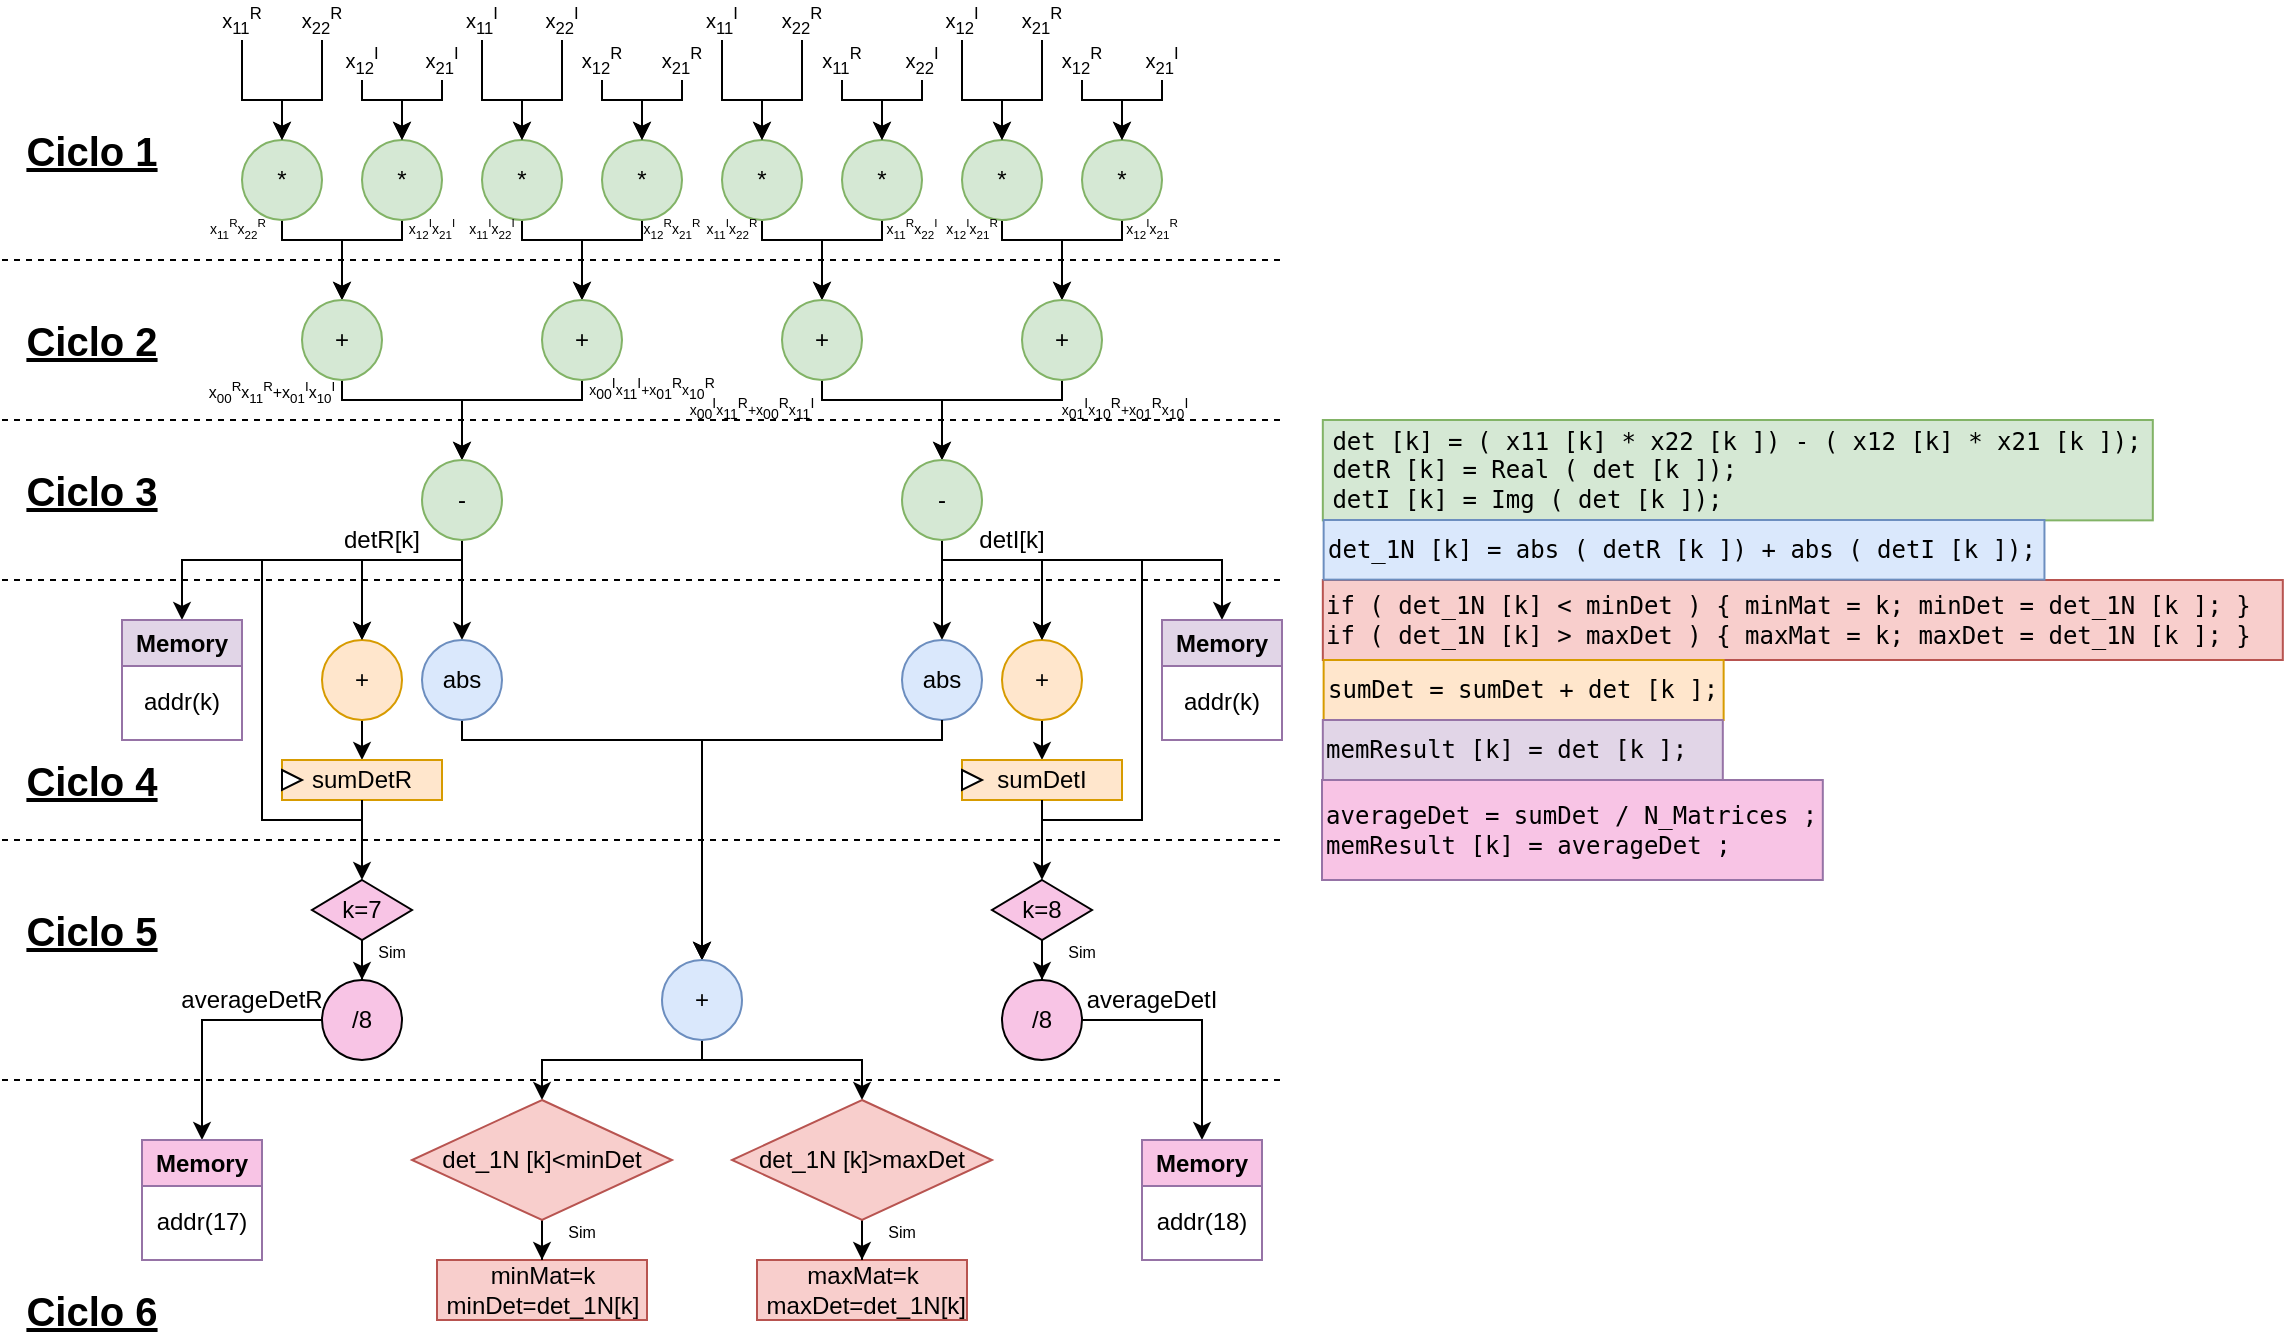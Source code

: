 <mxfile version="24.8.3">
  <diagram name="Page-1" id="7IZlaRfim9HSo66foFJ8">
    <mxGraphModel dx="1242" dy="723" grid="1" gridSize="10" guides="1" tooltips="1" connect="1" arrows="1" fold="1" page="1" pageScale="1" pageWidth="850" pageHeight="1100" math="0" shadow="0">
      <root>
        <mxCell id="0" />
        <mxCell id="1" parent="0" />
        <mxCell id="OnwZRqGxgUayh9ZLNMnh-13" value="" style="endArrow=none;dashed=1;html=1;rounded=0;" edge="1" parent="1">
          <mxGeometry width="50" height="50" relative="1" as="geometry">
            <mxPoint x="120" y="420" as="sourcePoint" />
            <mxPoint x="760" y="420" as="targetPoint" />
          </mxGeometry>
        </mxCell>
        <mxCell id="OnwZRqGxgUayh9ZLNMnh-18" value="" style="endArrow=none;dashed=1;html=1;rounded=0;" edge="1" parent="1">
          <mxGeometry width="50" height="50" relative="1" as="geometry">
            <mxPoint x="120" y="500" as="sourcePoint" />
            <mxPoint x="760" y="500" as="targetPoint" />
          </mxGeometry>
        </mxCell>
        <mxCell id="OnwZRqGxgUayh9ZLNMnh-43" style="edgeStyle=orthogonalEdgeStyle;rounded=0;orthogonalLoop=1;jettySize=auto;html=1;entryX=0.5;entryY=0;entryDx=0;entryDy=0;" edge="1" parent="1" source="OnwZRqGxgUayh9ZLNMnh-23" target="OnwZRqGxgUayh9ZLNMnh-31">
          <mxGeometry relative="1" as="geometry">
            <Array as="points">
              <mxPoint x="260" y="410" />
              <mxPoint x="290" y="410" />
            </Array>
          </mxGeometry>
        </mxCell>
        <mxCell id="OnwZRqGxgUayh9ZLNMnh-23" value="*" style="ellipse;whiteSpace=wrap;html=1;aspect=fixed;fillColor=#d5e8d4;strokeColor=#82b366;" vertex="1" parent="1">
          <mxGeometry x="240" y="360" width="40" height="40" as="geometry" />
        </mxCell>
        <mxCell id="OnwZRqGxgUayh9ZLNMnh-45" style="edgeStyle=orthogonalEdgeStyle;rounded=0;orthogonalLoop=1;jettySize=auto;html=1;entryX=0.5;entryY=0;entryDx=0;entryDy=0;" edge="1" parent="1" target="OnwZRqGxgUayh9ZLNMnh-32">
          <mxGeometry relative="1" as="geometry">
            <mxPoint x="380" y="400" as="sourcePoint" />
            <Array as="points">
              <mxPoint x="380" y="410" />
              <mxPoint x="410" y="410" />
            </Array>
          </mxGeometry>
        </mxCell>
        <mxCell id="OnwZRqGxgUayh9ZLNMnh-48" style="edgeStyle=orthogonalEdgeStyle;rounded=0;orthogonalLoop=1;jettySize=auto;html=1;entryX=0.5;entryY=0;entryDx=0;entryDy=0;" edge="1" parent="1" target="OnwZRqGxgUayh9ZLNMnh-33">
          <mxGeometry relative="1" as="geometry">
            <mxPoint x="500" y="400" as="sourcePoint" />
            <Array as="points">
              <mxPoint x="500" y="410" />
              <mxPoint x="530" y="410" />
            </Array>
          </mxGeometry>
        </mxCell>
        <mxCell id="OnwZRqGxgUayh9ZLNMnh-50" style="edgeStyle=orthogonalEdgeStyle;rounded=0;orthogonalLoop=1;jettySize=auto;html=1;entryX=0.5;entryY=0;entryDx=0;entryDy=0;" edge="1" parent="1" target="OnwZRqGxgUayh9ZLNMnh-34">
          <mxGeometry relative="1" as="geometry">
            <mxPoint x="620" y="400" as="sourcePoint" />
            <Array as="points">
              <mxPoint x="620" y="410" />
              <mxPoint x="650" y="410" />
            </Array>
          </mxGeometry>
        </mxCell>
        <mxCell id="OnwZRqGxgUayh9ZLNMnh-44" style="edgeStyle=orthogonalEdgeStyle;rounded=0;orthogonalLoop=1;jettySize=auto;html=1;entryX=0.5;entryY=0;entryDx=0;entryDy=0;" edge="1" parent="1" target="OnwZRqGxgUayh9ZLNMnh-31">
          <mxGeometry relative="1" as="geometry">
            <mxPoint x="320" y="400" as="sourcePoint" />
            <Array as="points">
              <mxPoint x="320" y="410" />
              <mxPoint x="290" y="410" />
            </Array>
          </mxGeometry>
        </mxCell>
        <mxCell id="OnwZRqGxgUayh9ZLNMnh-47" style="edgeStyle=orthogonalEdgeStyle;rounded=0;orthogonalLoop=1;jettySize=auto;html=1;entryX=0.5;entryY=0;entryDx=0;entryDy=0;" edge="1" parent="1" target="OnwZRqGxgUayh9ZLNMnh-32">
          <mxGeometry relative="1" as="geometry">
            <mxPoint x="440" y="400" as="sourcePoint" />
            <Array as="points">
              <mxPoint x="440" y="410" />
              <mxPoint x="410" y="410" />
            </Array>
          </mxGeometry>
        </mxCell>
        <mxCell id="OnwZRqGxgUayh9ZLNMnh-49" style="edgeStyle=orthogonalEdgeStyle;rounded=0;orthogonalLoop=1;jettySize=auto;html=1;" edge="1" parent="1">
          <mxGeometry relative="1" as="geometry">
            <mxPoint x="530" y="440" as="targetPoint" />
            <mxPoint x="560" y="400" as="sourcePoint" />
            <Array as="points">
              <mxPoint x="560" y="410" />
              <mxPoint x="530" y="410" />
            </Array>
          </mxGeometry>
        </mxCell>
        <mxCell id="OnwZRqGxgUayh9ZLNMnh-51" style="edgeStyle=orthogonalEdgeStyle;rounded=0;orthogonalLoop=1;jettySize=auto;html=1;" edge="1" parent="1">
          <mxGeometry relative="1" as="geometry">
            <mxPoint x="650" y="440" as="targetPoint" />
            <mxPoint x="680" y="400" as="sourcePoint" />
            <Array as="points">
              <mxPoint x="680" y="410" />
              <mxPoint x="650" y="410" />
            </Array>
          </mxGeometry>
        </mxCell>
        <mxCell id="OnwZRqGxgUayh9ZLNMnh-53" style="edgeStyle=orthogonalEdgeStyle;rounded=0;orthogonalLoop=1;jettySize=auto;html=1;entryX=0.5;entryY=0;entryDx=0;entryDy=0;" edge="1" parent="1" source="OnwZRqGxgUayh9ZLNMnh-31" target="OnwZRqGxgUayh9ZLNMnh-40">
          <mxGeometry relative="1" as="geometry">
            <Array as="points">
              <mxPoint x="290" y="490" />
              <mxPoint x="350" y="490" />
            </Array>
          </mxGeometry>
        </mxCell>
        <mxCell id="OnwZRqGxgUayh9ZLNMnh-31" value="+" style="ellipse;whiteSpace=wrap;html=1;aspect=fixed;fillColor=#d5e8d4;strokeColor=#82b366;" vertex="1" parent="1">
          <mxGeometry x="270" y="440" width="40" height="40" as="geometry" />
        </mxCell>
        <mxCell id="OnwZRqGxgUayh9ZLNMnh-54" style="edgeStyle=orthogonalEdgeStyle;rounded=0;orthogonalLoop=1;jettySize=auto;html=1;entryX=0.5;entryY=0;entryDx=0;entryDy=0;" edge="1" parent="1" source="OnwZRqGxgUayh9ZLNMnh-32" target="OnwZRqGxgUayh9ZLNMnh-40">
          <mxGeometry relative="1" as="geometry">
            <Array as="points">
              <mxPoint x="410" y="490" />
              <mxPoint x="350" y="490" />
            </Array>
          </mxGeometry>
        </mxCell>
        <mxCell id="OnwZRqGxgUayh9ZLNMnh-32" value="+" style="ellipse;whiteSpace=wrap;html=1;aspect=fixed;fillColor=#d5e8d4;strokeColor=#82b366;" vertex="1" parent="1">
          <mxGeometry x="390" y="440" width="40" height="40" as="geometry" />
        </mxCell>
        <mxCell id="OnwZRqGxgUayh9ZLNMnh-55" style="edgeStyle=orthogonalEdgeStyle;rounded=0;orthogonalLoop=1;jettySize=auto;html=1;entryX=0.5;entryY=0;entryDx=0;entryDy=0;" edge="1" parent="1" source="OnwZRqGxgUayh9ZLNMnh-33" target="OnwZRqGxgUayh9ZLNMnh-41">
          <mxGeometry relative="1" as="geometry">
            <Array as="points">
              <mxPoint x="530" y="490" />
              <mxPoint x="590" y="490" />
            </Array>
          </mxGeometry>
        </mxCell>
        <mxCell id="OnwZRqGxgUayh9ZLNMnh-33" value="+" style="ellipse;whiteSpace=wrap;html=1;aspect=fixed;fillColor=#d5e8d4;strokeColor=#82b366;" vertex="1" parent="1">
          <mxGeometry x="510" y="440" width="40" height="40" as="geometry" />
        </mxCell>
        <mxCell id="OnwZRqGxgUayh9ZLNMnh-56" style="edgeStyle=orthogonalEdgeStyle;rounded=0;orthogonalLoop=1;jettySize=auto;html=1;" edge="1" parent="1" source="OnwZRqGxgUayh9ZLNMnh-34">
          <mxGeometry relative="1" as="geometry">
            <mxPoint x="590" y="520" as="targetPoint" />
            <Array as="points">
              <mxPoint x="650" y="490" />
              <mxPoint x="590" y="490" />
            </Array>
          </mxGeometry>
        </mxCell>
        <mxCell id="OnwZRqGxgUayh9ZLNMnh-34" value="+" style="ellipse;whiteSpace=wrap;html=1;aspect=fixed;fillColor=#d5e8d4;strokeColor=#82b366;" vertex="1" parent="1">
          <mxGeometry x="630" y="440" width="40" height="40" as="geometry" />
        </mxCell>
        <mxCell id="OnwZRqGxgUayh9ZLNMnh-60" style="edgeStyle=orthogonalEdgeStyle;rounded=0;orthogonalLoop=1;jettySize=auto;html=1;" edge="1" parent="1" source="OnwZRqGxgUayh9ZLNMnh-40" target="OnwZRqGxgUayh9ZLNMnh-58">
          <mxGeometry relative="1" as="geometry" />
        </mxCell>
        <mxCell id="OnwZRqGxgUayh9ZLNMnh-96" style="edgeStyle=orthogonalEdgeStyle;rounded=0;orthogonalLoop=1;jettySize=auto;html=1;exitX=0.5;exitY=1;exitDx=0;exitDy=0;" edge="1" parent="1" source="OnwZRqGxgUayh9ZLNMnh-40">
          <mxGeometry relative="1" as="geometry">
            <mxPoint x="300" y="610" as="targetPoint" />
            <Array as="points">
              <mxPoint x="350" y="570" />
              <mxPoint x="300" y="570" />
              <mxPoint x="300" y="600" />
            </Array>
          </mxGeometry>
        </mxCell>
        <mxCell id="OnwZRqGxgUayh9ZLNMnh-134" style="edgeStyle=orthogonalEdgeStyle;rounded=0;orthogonalLoop=1;jettySize=auto;html=1;entryX=0.5;entryY=0;entryDx=0;entryDy=0;" edge="1" parent="1" source="OnwZRqGxgUayh9ZLNMnh-40" target="OnwZRqGxgUayh9ZLNMnh-131">
          <mxGeometry relative="1" as="geometry">
            <Array as="points">
              <mxPoint x="350" y="570" />
              <mxPoint x="210" y="570" />
            </Array>
          </mxGeometry>
        </mxCell>
        <mxCell id="OnwZRqGxgUayh9ZLNMnh-40" value="-" style="ellipse;whiteSpace=wrap;html=1;aspect=fixed;fillColor=#d5e8d4;strokeColor=#82b366;" vertex="1" parent="1">
          <mxGeometry x="330" y="520" width="40" height="40" as="geometry" />
        </mxCell>
        <mxCell id="OnwZRqGxgUayh9ZLNMnh-61" style="edgeStyle=orthogonalEdgeStyle;rounded=0;orthogonalLoop=1;jettySize=auto;html=1;entryX=0.5;entryY=0;entryDx=0;entryDy=0;" edge="1" parent="1" source="OnwZRqGxgUayh9ZLNMnh-41" target="OnwZRqGxgUayh9ZLNMnh-59">
          <mxGeometry relative="1" as="geometry" />
        </mxCell>
        <mxCell id="OnwZRqGxgUayh9ZLNMnh-97" style="edgeStyle=orthogonalEdgeStyle;rounded=0;orthogonalLoop=1;jettySize=auto;html=1;entryX=0.5;entryY=0;entryDx=0;entryDy=0;" edge="1" parent="1" source="OnwZRqGxgUayh9ZLNMnh-41" target="OnwZRqGxgUayh9ZLNMnh-95">
          <mxGeometry relative="1" as="geometry">
            <Array as="points">
              <mxPoint x="590" y="570" />
              <mxPoint x="640" y="570" />
            </Array>
          </mxGeometry>
        </mxCell>
        <mxCell id="OnwZRqGxgUayh9ZLNMnh-133" style="edgeStyle=orthogonalEdgeStyle;rounded=0;orthogonalLoop=1;jettySize=auto;html=1;entryX=0.5;entryY=0;entryDx=0;entryDy=0;" edge="1" parent="1" source="OnwZRqGxgUayh9ZLNMnh-41" target="OnwZRqGxgUayh9ZLNMnh-129">
          <mxGeometry relative="1" as="geometry">
            <Array as="points">
              <mxPoint x="590" y="570" />
              <mxPoint x="730" y="570" />
            </Array>
          </mxGeometry>
        </mxCell>
        <mxCell id="OnwZRqGxgUayh9ZLNMnh-41" value="-" style="ellipse;whiteSpace=wrap;html=1;aspect=fixed;fillColor=#d5e8d4;strokeColor=#82b366;" vertex="1" parent="1">
          <mxGeometry x="570" y="520" width="40" height="40" as="geometry" />
        </mxCell>
        <mxCell id="OnwZRqGxgUayh9ZLNMnh-57" value="" style="endArrow=none;dashed=1;html=1;rounded=0;" edge="1" parent="1">
          <mxGeometry width="50" height="50" relative="1" as="geometry">
            <mxPoint x="120" y="580" as="sourcePoint" />
            <mxPoint x="760" y="580" as="targetPoint" />
          </mxGeometry>
        </mxCell>
        <mxCell id="OnwZRqGxgUayh9ZLNMnh-67" style="edgeStyle=orthogonalEdgeStyle;rounded=0;orthogonalLoop=1;jettySize=auto;html=1;entryX=0.5;entryY=0;entryDx=0;entryDy=0;" edge="1" parent="1" source="OnwZRqGxgUayh9ZLNMnh-58" target="OnwZRqGxgUayh9ZLNMnh-63">
          <mxGeometry relative="1" as="geometry">
            <Array as="points">
              <mxPoint x="350" y="660" />
              <mxPoint x="470" y="660" />
            </Array>
          </mxGeometry>
        </mxCell>
        <mxCell id="OnwZRqGxgUayh9ZLNMnh-58" value="abs" style="ellipse;whiteSpace=wrap;html=1;aspect=fixed;fillColor=#dae8fc;strokeColor=#6c8ebf;" vertex="1" parent="1">
          <mxGeometry x="330" y="610" width="40" height="40" as="geometry" />
        </mxCell>
        <mxCell id="OnwZRqGxgUayh9ZLNMnh-68" style="edgeStyle=orthogonalEdgeStyle;rounded=0;orthogonalLoop=1;jettySize=auto;html=1;entryX=0.5;entryY=0;entryDx=0;entryDy=0;" edge="1" parent="1" source="OnwZRqGxgUayh9ZLNMnh-63" target="OnwZRqGxgUayh9ZLNMnh-63">
          <mxGeometry relative="1" as="geometry">
            <mxPoint x="480" y="760" as="targetPoint" />
            <Array as="points">
              <mxPoint x="470" y="760" />
              <mxPoint x="470" y="760" />
            </Array>
          </mxGeometry>
        </mxCell>
        <mxCell id="OnwZRqGxgUayh9ZLNMnh-59" value="abs" style="ellipse;whiteSpace=wrap;html=1;aspect=fixed;fillColor=#dae8fc;strokeColor=#6c8ebf;" vertex="1" parent="1">
          <mxGeometry x="570" y="610" width="40" height="40" as="geometry" />
        </mxCell>
        <mxCell id="OnwZRqGxgUayh9ZLNMnh-69" value="" style="endArrow=none;dashed=1;html=1;rounded=0;" edge="1" parent="1">
          <mxGeometry width="50" height="50" relative="1" as="geometry">
            <mxPoint x="120" y="710" as="sourcePoint" />
            <mxPoint x="760" y="710" as="targetPoint" />
          </mxGeometry>
        </mxCell>
        <mxCell id="OnwZRqGxgUayh9ZLNMnh-70" value="" style="edgeStyle=orthogonalEdgeStyle;rounded=0;orthogonalLoop=1;jettySize=auto;html=1;" edge="1" parent="1" source="OnwZRqGxgUayh9ZLNMnh-59" target="OnwZRqGxgUayh9ZLNMnh-63">
          <mxGeometry relative="1" as="geometry">
            <mxPoint x="470" y="710" as="targetPoint" />
            <mxPoint x="590" y="650" as="sourcePoint" />
            <Array as="points">
              <mxPoint x="590" y="660" />
              <mxPoint x="470" y="660" />
            </Array>
          </mxGeometry>
        </mxCell>
        <mxCell id="OnwZRqGxgUayh9ZLNMnh-72" style="edgeStyle=orthogonalEdgeStyle;rounded=0;orthogonalLoop=1;jettySize=auto;html=1;entryX=0.5;entryY=0;entryDx=0;entryDy=0;" edge="1" parent="1" source="OnwZRqGxgUayh9ZLNMnh-63" target="OnwZRqGxgUayh9ZLNMnh-86">
          <mxGeometry relative="1" as="geometry">
            <mxPoint x="390" y="800" as="targetPoint" />
            <Array as="points">
              <mxPoint x="470" y="820" />
              <mxPoint x="390" y="820" />
            </Array>
          </mxGeometry>
        </mxCell>
        <mxCell id="OnwZRqGxgUayh9ZLNMnh-75" style="edgeStyle=orthogonalEdgeStyle;rounded=0;orthogonalLoop=1;jettySize=auto;html=1;entryX=0.5;entryY=0;entryDx=0;entryDy=0;" edge="1" parent="1" source="OnwZRqGxgUayh9ZLNMnh-63" target="OnwZRqGxgUayh9ZLNMnh-88">
          <mxGeometry relative="1" as="geometry">
            <mxPoint x="550" y="800" as="targetPoint" />
            <Array as="points">
              <mxPoint x="470" y="820" />
              <mxPoint x="550" y="820" />
            </Array>
          </mxGeometry>
        </mxCell>
        <mxCell id="OnwZRqGxgUayh9ZLNMnh-63" value="+" style="ellipse;whiteSpace=wrap;html=1;aspect=fixed;fillColor=#dae8fc;strokeColor=#6c8ebf;" vertex="1" parent="1">
          <mxGeometry x="450" y="770" width="40" height="40" as="geometry" />
        </mxCell>
        <mxCell id="OnwZRqGxgUayh9ZLNMnh-71" value="" style="endArrow=none;dashed=1;html=1;rounded=0;" edge="1" parent="1">
          <mxGeometry width="50" height="50" relative="1" as="geometry">
            <mxPoint x="120" y="830" as="sourcePoint" />
            <mxPoint x="760" y="830" as="targetPoint" />
          </mxGeometry>
        </mxCell>
        <mxCell id="OnwZRqGxgUayh9ZLNMnh-81" value="&lt;div&gt;minMat=k&lt;/div&gt;&lt;div&gt;minDet=det_1N[k]&lt;/div&gt;" style="rounded=0;whiteSpace=wrap;html=1;fillColor=#f8cecc;strokeColor=#b85450;" vertex="1" parent="1">
          <mxGeometry x="337.5" y="920" width="105" height="30" as="geometry" />
        </mxCell>
        <mxCell id="OnwZRqGxgUayh9ZLNMnh-82" value="&lt;div&gt;maxMat=k&lt;/div&gt;&lt;div&gt;&amp;nbsp;maxDet=det_1N[k]&lt;/div&gt;" style="rounded=0;whiteSpace=wrap;html=1;fillColor=#f8cecc;strokeColor=#b85450;" vertex="1" parent="1">
          <mxGeometry x="497.5" y="920" width="105" height="30" as="geometry" />
        </mxCell>
        <mxCell id="OnwZRqGxgUayh9ZLNMnh-90" style="edgeStyle=orthogonalEdgeStyle;rounded=0;orthogonalLoop=1;jettySize=auto;html=1;entryX=0.5;entryY=0;entryDx=0;entryDy=0;" edge="1" parent="1" source="OnwZRqGxgUayh9ZLNMnh-86" target="OnwZRqGxgUayh9ZLNMnh-81">
          <mxGeometry relative="1" as="geometry" />
        </mxCell>
        <mxCell id="OnwZRqGxgUayh9ZLNMnh-86" value="det_1N [k]&amp;lt;minDet" style="rhombus;whiteSpace=wrap;html=1;fillColor=#f8cecc;strokeColor=#b85450;" vertex="1" parent="1">
          <mxGeometry x="325" y="840" width="130" height="60" as="geometry" />
        </mxCell>
        <mxCell id="OnwZRqGxgUayh9ZLNMnh-91" style="edgeStyle=orthogonalEdgeStyle;rounded=0;orthogonalLoop=1;jettySize=auto;html=1;" edge="1" parent="1" source="OnwZRqGxgUayh9ZLNMnh-88" target="OnwZRqGxgUayh9ZLNMnh-82">
          <mxGeometry relative="1" as="geometry" />
        </mxCell>
        <mxCell id="OnwZRqGxgUayh9ZLNMnh-88" value="det_1N [k]&amp;gt;maxDet" style="rhombus;whiteSpace=wrap;html=1;fillColor=#f8cecc;strokeColor=#b85450;" vertex="1" parent="1">
          <mxGeometry x="485" y="840" width="130" height="60" as="geometry" />
        </mxCell>
        <mxCell id="OnwZRqGxgUayh9ZLNMnh-92" value="&lt;font style=&quot;font-size: 8px;&quot;&gt;Sim&lt;/font&gt;" style="text;html=1;align=center;verticalAlign=middle;whiteSpace=wrap;rounded=0;" vertex="1" parent="1">
          <mxGeometry x="560" y="900" width="20" height="10" as="geometry" />
        </mxCell>
        <mxCell id="OnwZRqGxgUayh9ZLNMnh-93" value="&lt;font style=&quot;font-size: 8px;&quot;&gt;Sim&lt;/font&gt;" style="text;html=1;align=center;verticalAlign=middle;whiteSpace=wrap;rounded=0;" vertex="1" parent="1">
          <mxGeometry x="400" y="900" width="20" height="10" as="geometry" />
        </mxCell>
        <mxCell id="OnwZRqGxgUayh9ZLNMnh-102" style="edgeStyle=orthogonalEdgeStyle;rounded=0;orthogonalLoop=1;jettySize=auto;html=1;exitX=0.5;exitY=1;exitDx=0;exitDy=0;entryX=0.5;entryY=0;entryDx=0;entryDy=0;" edge="1" parent="1" source="OnwZRqGxgUayh9ZLNMnh-94" target="OnwZRqGxgUayh9ZLNMnh-99">
          <mxGeometry relative="1" as="geometry" />
        </mxCell>
        <mxCell id="OnwZRqGxgUayh9ZLNMnh-94" value="+" style="ellipse;whiteSpace=wrap;html=1;aspect=fixed;fillColor=#ffe6cc;strokeColor=#d79b00;" vertex="1" parent="1">
          <mxGeometry x="280" y="610" width="40" height="40" as="geometry" />
        </mxCell>
        <mxCell id="OnwZRqGxgUayh9ZLNMnh-103" style="edgeStyle=orthogonalEdgeStyle;rounded=0;orthogonalLoop=1;jettySize=auto;html=1;exitX=0.5;exitY=1;exitDx=0;exitDy=0;entryX=0.5;entryY=0;entryDx=0;entryDy=0;" edge="1" parent="1" source="OnwZRqGxgUayh9ZLNMnh-95" target="OnwZRqGxgUayh9ZLNMnh-100">
          <mxGeometry relative="1" as="geometry">
            <Array as="points">
              <mxPoint x="640" y="660" />
              <mxPoint x="640" y="660" />
            </Array>
          </mxGeometry>
        </mxCell>
        <mxCell id="OnwZRqGxgUayh9ZLNMnh-95" value="+" style="ellipse;whiteSpace=wrap;html=1;aspect=fixed;fillColor=#ffe6cc;strokeColor=#d79b00;" vertex="1" parent="1">
          <mxGeometry x="620" y="610" width="40" height="40" as="geometry" />
        </mxCell>
        <mxCell id="OnwZRqGxgUayh9ZLNMnh-104" style="edgeStyle=orthogonalEdgeStyle;rounded=0;orthogonalLoop=1;jettySize=auto;html=1;entryX=0.5;entryY=0;entryDx=0;entryDy=0;" edge="1" parent="1" source="OnwZRqGxgUayh9ZLNMnh-99" target="OnwZRqGxgUayh9ZLNMnh-94">
          <mxGeometry relative="1" as="geometry">
            <Array as="points">
              <mxPoint x="300" y="700" />
              <mxPoint x="250" y="700" />
              <mxPoint x="250" y="570" />
              <mxPoint x="300" y="570" />
            </Array>
          </mxGeometry>
        </mxCell>
        <mxCell id="OnwZRqGxgUayh9ZLNMnh-109" style="edgeStyle=orthogonalEdgeStyle;rounded=0;orthogonalLoop=1;jettySize=auto;html=1;entryX=0.5;entryY=0;entryDx=0;entryDy=0;" edge="1" parent="1" source="OnwZRqGxgUayh9ZLNMnh-112" target="OnwZRqGxgUayh9ZLNMnh-108">
          <mxGeometry relative="1" as="geometry" />
        </mxCell>
        <mxCell id="OnwZRqGxgUayh9ZLNMnh-99" value="sumDetR" style="rounded=0;whiteSpace=wrap;html=1;fillColor=#ffe6cc;strokeColor=#d79b00;" vertex="1" parent="1">
          <mxGeometry x="260" y="670" width="80" height="20" as="geometry" />
        </mxCell>
        <mxCell id="OnwZRqGxgUayh9ZLNMnh-105" style="edgeStyle=orthogonalEdgeStyle;rounded=0;orthogonalLoop=1;jettySize=auto;html=1;entryX=0.5;entryY=0;entryDx=0;entryDy=0;" edge="1" parent="1" source="OnwZRqGxgUayh9ZLNMnh-100" target="OnwZRqGxgUayh9ZLNMnh-95">
          <mxGeometry relative="1" as="geometry">
            <Array as="points">
              <mxPoint x="640" y="700" />
              <mxPoint x="690" y="700" />
              <mxPoint x="690" y="570" />
              <mxPoint x="640" y="570" />
            </Array>
          </mxGeometry>
        </mxCell>
        <mxCell id="OnwZRqGxgUayh9ZLNMnh-111" style="edgeStyle=orthogonalEdgeStyle;rounded=0;orthogonalLoop=1;jettySize=auto;html=1;entryX=0.5;entryY=0;entryDx=0;entryDy=0;" edge="1" parent="1" source="OnwZRqGxgUayh9ZLNMnh-116" target="OnwZRqGxgUayh9ZLNMnh-110">
          <mxGeometry relative="1" as="geometry" />
        </mxCell>
        <mxCell id="OnwZRqGxgUayh9ZLNMnh-100" value="sumDetI" style="rounded=0;whiteSpace=wrap;html=1;fillColor=#ffe6cc;strokeColor=#d79b00;" vertex="1" parent="1">
          <mxGeometry x="600" y="670" width="80" height="20" as="geometry" />
        </mxCell>
        <mxCell id="OnwZRqGxgUayh9ZLNMnh-106" value="" style="triangle;whiteSpace=wrap;html=1;" vertex="1" parent="1">
          <mxGeometry x="260" y="675" width="10" height="10" as="geometry" />
        </mxCell>
        <mxCell id="OnwZRqGxgUayh9ZLNMnh-107" value="" style="triangle;whiteSpace=wrap;html=1;" vertex="1" parent="1">
          <mxGeometry x="600" y="675" width="10" height="10" as="geometry" />
        </mxCell>
        <mxCell id="OnwZRqGxgUayh9ZLNMnh-211" style="edgeStyle=orthogonalEdgeStyle;rounded=0;orthogonalLoop=1;jettySize=auto;html=1;entryX=0.5;entryY=0;entryDx=0;entryDy=0;" edge="1" parent="1" source="OnwZRqGxgUayh9ZLNMnh-108" target="OnwZRqGxgUayh9ZLNMnh-207">
          <mxGeometry relative="1" as="geometry" />
        </mxCell>
        <mxCell id="OnwZRqGxgUayh9ZLNMnh-108" value="/8" style="ellipse;whiteSpace=wrap;html=1;aspect=fixed;fillColor=#F8C4E5;" vertex="1" parent="1">
          <mxGeometry x="280" y="780" width="40" height="40" as="geometry" />
        </mxCell>
        <mxCell id="OnwZRqGxgUayh9ZLNMnh-213" style="edgeStyle=orthogonalEdgeStyle;rounded=0;orthogonalLoop=1;jettySize=auto;html=1;entryX=0.5;entryY=0;entryDx=0;entryDy=0;" edge="1" parent="1" source="OnwZRqGxgUayh9ZLNMnh-110" target="OnwZRqGxgUayh9ZLNMnh-209">
          <mxGeometry relative="1" as="geometry" />
        </mxCell>
        <mxCell id="OnwZRqGxgUayh9ZLNMnh-110" value="/8" style="ellipse;whiteSpace=wrap;html=1;aspect=fixed;fillColor=#F8C4E5;" vertex="1" parent="1">
          <mxGeometry x="620" y="780" width="40" height="40" as="geometry" />
        </mxCell>
        <mxCell id="OnwZRqGxgUayh9ZLNMnh-114" value="" style="edgeStyle=orthogonalEdgeStyle;rounded=0;orthogonalLoop=1;jettySize=auto;html=1;entryX=0.5;entryY=0;entryDx=0;entryDy=0;" edge="1" parent="1" source="OnwZRqGxgUayh9ZLNMnh-99" target="OnwZRqGxgUayh9ZLNMnh-112">
          <mxGeometry relative="1" as="geometry">
            <mxPoint x="270" y="690" as="sourcePoint" />
            <mxPoint x="270" y="770" as="targetPoint" />
          </mxGeometry>
        </mxCell>
        <mxCell id="OnwZRqGxgUayh9ZLNMnh-112" value="k=7" style="rhombus;whiteSpace=wrap;html=1;fillColor=#F8C4E5;" vertex="1" parent="1">
          <mxGeometry x="275" y="730" width="50" height="30" as="geometry" />
        </mxCell>
        <mxCell id="OnwZRqGxgUayh9ZLNMnh-117" value="" style="edgeStyle=orthogonalEdgeStyle;rounded=0;orthogonalLoop=1;jettySize=auto;html=1;entryX=0.5;entryY=0;entryDx=0;entryDy=0;" edge="1" parent="1" source="OnwZRqGxgUayh9ZLNMnh-100" target="OnwZRqGxgUayh9ZLNMnh-116">
          <mxGeometry relative="1" as="geometry">
            <mxPoint x="670" y="690" as="sourcePoint" />
            <mxPoint x="670" y="770" as="targetPoint" />
          </mxGeometry>
        </mxCell>
        <mxCell id="OnwZRqGxgUayh9ZLNMnh-116" value="k=8" style="rhombus;whiteSpace=wrap;html=1;fillColor=#F8C4E5;" vertex="1" parent="1">
          <mxGeometry x="615" y="730" width="50" height="30" as="geometry" />
        </mxCell>
        <mxCell id="OnwZRqGxgUayh9ZLNMnh-119" value="&lt;font style=&quot;font-size: 8px;&quot;&gt;Sim&lt;/font&gt;" style="text;html=1;align=center;verticalAlign=middle;whiteSpace=wrap;rounded=0;" vertex="1" parent="1">
          <mxGeometry x="305" y="760" width="20" height="10" as="geometry" />
        </mxCell>
        <mxCell id="OnwZRqGxgUayh9ZLNMnh-120" value="&lt;font style=&quot;font-size: 8px;&quot;&gt;Sim&lt;/font&gt;" style="text;html=1;align=center;verticalAlign=middle;whiteSpace=wrap;rounded=0;" vertex="1" parent="1">
          <mxGeometry x="650" y="760" width="20" height="10" as="geometry" />
        </mxCell>
        <mxCell id="OnwZRqGxgUayh9ZLNMnh-121" value="&lt;div align=&quot;left&quot;&gt;&lt;pre&gt;det [k] = ( x11 [k] * x22 [k ]) - ( x12 [k] * x21 [k ]);&lt;br&gt;detR [k] = Real ( det [k ]);&lt;br&gt;detI [k] = Img ( det [k ]);&lt;/pre&gt;&lt;/div&gt;" style="whiteSpace=wrap;html=1;align=center;fillColor=#d5e8d4;strokeColor=#82b366;" vertex="1" parent="1">
          <mxGeometry x="780.41" y="500" width="415" height="50.18" as="geometry" />
        </mxCell>
        <mxCell id="OnwZRqGxgUayh9ZLNMnh-122" value="&lt;pre&gt;if ( det_1N [k] &amp;lt; minDet ) { minMat = k; minDet = det_1N [k ]; }&lt;br&gt;if ( det_1N [k] &amp;gt; maxDet ) { maxMat = k; maxDet = det_1N [k ]; }&lt;/pre&gt;" style="whiteSpace=wrap;html=1;align=left;fillColor=#f8cecc;strokeColor=#b85450;" vertex="1" parent="1">
          <mxGeometry x="780.41" y="580" width="480" height="40" as="geometry" />
        </mxCell>
        <mxCell id="OnwZRqGxgUayh9ZLNMnh-123" value="&lt;pre&gt;sumDet = sumDet + det [k ];&lt;/pre&gt;" style="whiteSpace=wrap;html=1;align=left;fillColor=#ffe6cc;strokeColor=#d79b00;" vertex="1" parent="1">
          <mxGeometry x="780.82" y="620" width="200" height="30" as="geometry" />
        </mxCell>
        <mxCell id="OnwZRqGxgUayh9ZLNMnh-124" value="&lt;pre&gt;memResult [k] = det [k ];&lt;/pre&gt;" style="whiteSpace=wrap;html=1;align=left;fillColor=#e1d5e7;strokeColor=#9673a6;" vertex="1" parent="1">
          <mxGeometry x="780.41" y="650" width="200" height="30" as="geometry" />
        </mxCell>
        <mxCell id="OnwZRqGxgUayh9ZLNMnh-126" value="&lt;pre&gt;averageDet = sumDet / N_Matrices ;&lt;br&gt;memResult [k] = averageDet ;&lt;/pre&gt;" style="whiteSpace=wrap;html=1;align=left;fillColor=#F8C4E5;strokeColor=#9673a6;" vertex="1" parent="1">
          <mxGeometry x="780" y="680" width="250.41" height="50" as="geometry" />
        </mxCell>
        <mxCell id="OnwZRqGxgUayh9ZLNMnh-127" value="&lt;pre&gt;det_1N [k] = abs ( detR [k ]) + abs ( detI [k ]);&lt;/pre&gt;" style="whiteSpace=wrap;html=1;align=left;fillColor=#dae8fc;strokeColor=#6c8ebf;" vertex="1" parent="1">
          <mxGeometry x="780.82" y="550" width="360.41" height="29.82" as="geometry" />
        </mxCell>
        <mxCell id="OnwZRqGxgUayh9ZLNMnh-129" value="Memory" style="swimlane;whiteSpace=wrap;html=1;fillColor=#e1d5e7;strokeColor=#9673a6;" vertex="1" parent="1">
          <mxGeometry x="700" y="600" width="60" height="60" as="geometry" />
        </mxCell>
        <mxCell id="OnwZRqGxgUayh9ZLNMnh-130" value="addr(k)" style="text;html=1;align=center;verticalAlign=middle;whiteSpace=wrap;rounded=0;" vertex="1" parent="OnwZRqGxgUayh9ZLNMnh-129">
          <mxGeometry y="30.72" width="60" height="20" as="geometry" />
        </mxCell>
        <mxCell id="OnwZRqGxgUayh9ZLNMnh-131" value="Memory" style="swimlane;whiteSpace=wrap;html=1;fillColor=#e1d5e7;strokeColor=#9673a6;" vertex="1" parent="1">
          <mxGeometry x="180" y="600" width="60" height="60" as="geometry" />
        </mxCell>
        <mxCell id="OnwZRqGxgUayh9ZLNMnh-132" value="addr(k)" style="text;html=1;align=center;verticalAlign=middle;whiteSpace=wrap;rounded=0;" vertex="1" parent="OnwZRqGxgUayh9ZLNMnh-131">
          <mxGeometry y="30.72" width="60" height="20" as="geometry" />
        </mxCell>
        <mxCell id="OnwZRqGxgUayh9ZLNMnh-150" style="edgeStyle=orthogonalEdgeStyle;rounded=0;orthogonalLoop=1;jettySize=auto;html=1;entryX=0.5;entryY=0;entryDx=0;entryDy=0;" edge="1" parent="1" source="OnwZRqGxgUayh9ZLNMnh-136" target="OnwZRqGxgUayh9ZLNMnh-23">
          <mxGeometry relative="1" as="geometry">
            <Array as="points">
              <mxPoint x="240" y="340" />
              <mxPoint x="260" y="340" />
            </Array>
          </mxGeometry>
        </mxCell>
        <mxCell id="OnwZRqGxgUayh9ZLNMnh-136" value="&lt;font style=&quot;font-size: 10px;&quot;&gt;x&lt;sub&gt;11&lt;/sub&gt;&lt;sup&gt;R&lt;/sup&gt;&lt;/font&gt;" style="text;html=1;align=center;verticalAlign=middle;whiteSpace=wrap;rounded=0;" vertex="1" parent="1">
          <mxGeometry x="230" y="290" width="20" height="20" as="geometry" />
        </mxCell>
        <mxCell id="OnwZRqGxgUayh9ZLNMnh-151" style="edgeStyle=orthogonalEdgeStyle;rounded=0;orthogonalLoop=1;jettySize=auto;html=1;entryX=0.5;entryY=0;entryDx=0;entryDy=0;" edge="1" parent="1" source="OnwZRqGxgUayh9ZLNMnh-138" target="OnwZRqGxgUayh9ZLNMnh-23">
          <mxGeometry relative="1" as="geometry">
            <Array as="points">
              <mxPoint x="280" y="340" />
              <mxPoint x="260" y="340" />
            </Array>
          </mxGeometry>
        </mxCell>
        <mxCell id="OnwZRqGxgUayh9ZLNMnh-138" value="&lt;font style=&quot;font-size: 10px;&quot;&gt;x&lt;sub&gt;22&lt;/sub&gt;&lt;sup&gt;R&lt;/sup&gt;&lt;/font&gt;" style="text;html=1;align=center;verticalAlign=middle;whiteSpace=wrap;rounded=0;fontSize=9;" vertex="1" parent="1">
          <mxGeometry x="270" y="290" width="20" height="20" as="geometry" />
        </mxCell>
        <mxCell id="OnwZRqGxgUayh9ZLNMnh-153" value="*" style="ellipse;whiteSpace=wrap;html=1;aspect=fixed;fillColor=#d5e8d4;strokeColor=#82b366;" vertex="1" parent="1">
          <mxGeometry x="300" y="360" width="40" height="40" as="geometry" />
        </mxCell>
        <mxCell id="OnwZRqGxgUayh9ZLNMnh-154" style="edgeStyle=orthogonalEdgeStyle;rounded=0;orthogonalLoop=1;jettySize=auto;html=1;entryX=0.5;entryY=0;entryDx=0;entryDy=0;" edge="1" parent="1" source="OnwZRqGxgUayh9ZLNMnh-155" target="OnwZRqGxgUayh9ZLNMnh-153">
          <mxGeometry relative="1" as="geometry">
            <Array as="points">
              <mxPoint x="300" y="340" />
              <mxPoint x="320" y="340" />
            </Array>
          </mxGeometry>
        </mxCell>
        <mxCell id="OnwZRqGxgUayh9ZLNMnh-155" value="&lt;font style=&quot;font-size: 10px;&quot;&gt;x&lt;sub&gt;12&lt;/sub&gt;&lt;sup&gt;I&lt;/sup&gt;&lt;/font&gt;" style="text;html=1;align=center;verticalAlign=middle;whiteSpace=wrap;rounded=0;" vertex="1" parent="1">
          <mxGeometry x="290" y="310" width="20" height="20" as="geometry" />
        </mxCell>
        <mxCell id="OnwZRqGxgUayh9ZLNMnh-156" style="edgeStyle=orthogonalEdgeStyle;rounded=0;orthogonalLoop=1;jettySize=auto;html=1;entryX=0.5;entryY=0;entryDx=0;entryDy=0;" edge="1" parent="1" source="OnwZRqGxgUayh9ZLNMnh-157" target="OnwZRqGxgUayh9ZLNMnh-153">
          <mxGeometry relative="1" as="geometry">
            <Array as="points">
              <mxPoint x="340" y="340" />
              <mxPoint x="320" y="340" />
            </Array>
          </mxGeometry>
        </mxCell>
        <mxCell id="OnwZRqGxgUayh9ZLNMnh-157" value="&lt;font style=&quot;font-size: 10px;&quot;&gt;x&lt;sub&gt;21&lt;/sub&gt;&lt;sup&gt;I&lt;/sup&gt;&lt;/font&gt;" style="text;html=1;align=center;verticalAlign=middle;whiteSpace=wrap;rounded=0;fontSize=9;" vertex="1" parent="1">
          <mxGeometry x="330" y="310" width="20" height="20" as="geometry" />
        </mxCell>
        <mxCell id="OnwZRqGxgUayh9ZLNMnh-158" value="*" style="ellipse;whiteSpace=wrap;html=1;aspect=fixed;fillColor=#d5e8d4;strokeColor=#82b366;" vertex="1" parent="1">
          <mxGeometry x="360" y="360" width="40" height="40" as="geometry" />
        </mxCell>
        <mxCell id="OnwZRqGxgUayh9ZLNMnh-159" style="edgeStyle=orthogonalEdgeStyle;rounded=0;orthogonalLoop=1;jettySize=auto;html=1;entryX=0.5;entryY=0;entryDx=0;entryDy=0;" edge="1" parent="1" source="OnwZRqGxgUayh9ZLNMnh-160" target="OnwZRqGxgUayh9ZLNMnh-158">
          <mxGeometry relative="1" as="geometry">
            <Array as="points">
              <mxPoint x="360" y="340" />
              <mxPoint x="380" y="340" />
            </Array>
          </mxGeometry>
        </mxCell>
        <mxCell id="OnwZRqGxgUayh9ZLNMnh-160" value="&lt;font style=&quot;font-size: 10px;&quot;&gt;x&lt;sub&gt;11&lt;/sub&gt;&lt;sup&gt;I&lt;/sup&gt;&lt;/font&gt;" style="text;html=1;align=center;verticalAlign=middle;whiteSpace=wrap;rounded=0;" vertex="1" parent="1">
          <mxGeometry x="350" y="290" width="20" height="20" as="geometry" />
        </mxCell>
        <mxCell id="OnwZRqGxgUayh9ZLNMnh-161" style="edgeStyle=orthogonalEdgeStyle;rounded=0;orthogonalLoop=1;jettySize=auto;html=1;entryX=0.5;entryY=0;entryDx=0;entryDy=0;" edge="1" parent="1" source="OnwZRqGxgUayh9ZLNMnh-162" target="OnwZRqGxgUayh9ZLNMnh-158">
          <mxGeometry relative="1" as="geometry">
            <Array as="points">
              <mxPoint x="400" y="340" />
              <mxPoint x="380" y="340" />
            </Array>
          </mxGeometry>
        </mxCell>
        <mxCell id="OnwZRqGxgUayh9ZLNMnh-162" value="&lt;font style=&quot;font-size: 10px;&quot;&gt;x&lt;sub&gt;22&lt;/sub&gt;&lt;sup&gt;I&lt;/sup&gt;&lt;/font&gt;" style="text;html=1;align=center;verticalAlign=middle;whiteSpace=wrap;rounded=0;fontSize=9;" vertex="1" parent="1">
          <mxGeometry x="390" y="290" width="20" height="20" as="geometry" />
        </mxCell>
        <mxCell id="OnwZRqGxgUayh9ZLNMnh-163" value="*" style="ellipse;whiteSpace=wrap;html=1;aspect=fixed;fillColor=#d5e8d4;strokeColor=#82b366;" vertex="1" parent="1">
          <mxGeometry x="420" y="360" width="40" height="40" as="geometry" />
        </mxCell>
        <mxCell id="OnwZRqGxgUayh9ZLNMnh-164" style="edgeStyle=orthogonalEdgeStyle;rounded=0;orthogonalLoop=1;jettySize=auto;html=1;entryX=0.5;entryY=0;entryDx=0;entryDy=0;" edge="1" parent="1" source="OnwZRqGxgUayh9ZLNMnh-165" target="OnwZRqGxgUayh9ZLNMnh-163">
          <mxGeometry relative="1" as="geometry">
            <Array as="points">
              <mxPoint x="420" y="340" />
              <mxPoint x="440" y="340" />
            </Array>
          </mxGeometry>
        </mxCell>
        <mxCell id="OnwZRqGxgUayh9ZLNMnh-165" value="&lt;font style=&quot;font-size: 10px;&quot;&gt;x&lt;sub&gt;12&lt;/sub&gt;&lt;sup&gt;R&lt;/sup&gt;&lt;/font&gt;" style="text;html=1;align=center;verticalAlign=middle;whiteSpace=wrap;rounded=0;" vertex="1" parent="1">
          <mxGeometry x="410" y="310" width="20" height="20" as="geometry" />
        </mxCell>
        <mxCell id="OnwZRqGxgUayh9ZLNMnh-166" style="edgeStyle=orthogonalEdgeStyle;rounded=0;orthogonalLoop=1;jettySize=auto;html=1;entryX=0.5;entryY=0;entryDx=0;entryDy=0;" edge="1" parent="1" source="OnwZRqGxgUayh9ZLNMnh-167" target="OnwZRqGxgUayh9ZLNMnh-163">
          <mxGeometry relative="1" as="geometry">
            <Array as="points">
              <mxPoint x="460" y="340" />
              <mxPoint x="440" y="340" />
            </Array>
          </mxGeometry>
        </mxCell>
        <mxCell id="OnwZRqGxgUayh9ZLNMnh-167" value="&lt;font style=&quot;font-size: 10px;&quot;&gt;x&lt;sub&gt;21&lt;/sub&gt;&lt;sup&gt;R&lt;/sup&gt;&lt;/font&gt;" style="text;html=1;align=center;verticalAlign=middle;whiteSpace=wrap;rounded=0;fontSize=9;" vertex="1" parent="1">
          <mxGeometry x="450" y="310" width="20" height="20" as="geometry" />
        </mxCell>
        <mxCell id="OnwZRqGxgUayh9ZLNMnh-168" value="*" style="ellipse;whiteSpace=wrap;html=1;aspect=fixed;fillColor=#d5e8d4;strokeColor=#82b366;" vertex="1" parent="1">
          <mxGeometry x="480" y="360" width="40" height="40" as="geometry" />
        </mxCell>
        <mxCell id="OnwZRqGxgUayh9ZLNMnh-169" style="edgeStyle=orthogonalEdgeStyle;rounded=0;orthogonalLoop=1;jettySize=auto;html=1;entryX=0.5;entryY=0;entryDx=0;entryDy=0;" edge="1" parent="1" source="OnwZRqGxgUayh9ZLNMnh-170" target="OnwZRqGxgUayh9ZLNMnh-168">
          <mxGeometry relative="1" as="geometry">
            <Array as="points">
              <mxPoint x="480" y="340" />
              <mxPoint x="500" y="340" />
            </Array>
          </mxGeometry>
        </mxCell>
        <mxCell id="OnwZRqGxgUayh9ZLNMnh-170" value="&lt;font style=&quot;font-size: 10px;&quot;&gt;x&lt;sub&gt;11&lt;/sub&gt;&lt;sup&gt;I&lt;/sup&gt;&lt;/font&gt;" style="text;html=1;align=center;verticalAlign=middle;whiteSpace=wrap;rounded=0;" vertex="1" parent="1">
          <mxGeometry x="470" y="290" width="20" height="20" as="geometry" />
        </mxCell>
        <mxCell id="OnwZRqGxgUayh9ZLNMnh-171" style="edgeStyle=orthogonalEdgeStyle;rounded=0;orthogonalLoop=1;jettySize=auto;html=1;entryX=0.5;entryY=0;entryDx=0;entryDy=0;" edge="1" parent="1" source="OnwZRqGxgUayh9ZLNMnh-172" target="OnwZRqGxgUayh9ZLNMnh-168">
          <mxGeometry relative="1" as="geometry">
            <Array as="points">
              <mxPoint x="520" y="340" />
              <mxPoint x="500" y="340" />
            </Array>
          </mxGeometry>
        </mxCell>
        <mxCell id="OnwZRqGxgUayh9ZLNMnh-172" value="&lt;font style=&quot;font-size: 10px;&quot;&gt;x&lt;sub&gt;22&lt;/sub&gt;&lt;sup&gt;R&lt;/sup&gt;&lt;/font&gt;" style="text;html=1;align=center;verticalAlign=middle;whiteSpace=wrap;rounded=0;fontSize=9;" vertex="1" parent="1">
          <mxGeometry x="510" y="290" width="20" height="20" as="geometry" />
        </mxCell>
        <mxCell id="OnwZRqGxgUayh9ZLNMnh-173" value="*" style="ellipse;whiteSpace=wrap;html=1;aspect=fixed;fillColor=#d5e8d4;strokeColor=#82b366;" vertex="1" parent="1">
          <mxGeometry x="660" y="360" width="40" height="40" as="geometry" />
        </mxCell>
        <mxCell id="OnwZRqGxgUayh9ZLNMnh-174" style="edgeStyle=orthogonalEdgeStyle;rounded=0;orthogonalLoop=1;jettySize=auto;html=1;entryX=0.5;entryY=0;entryDx=0;entryDy=0;" edge="1" parent="1" source="OnwZRqGxgUayh9ZLNMnh-175" target="OnwZRqGxgUayh9ZLNMnh-173">
          <mxGeometry relative="1" as="geometry">
            <Array as="points">
              <mxPoint x="660" y="340" />
              <mxPoint x="680" y="340" />
            </Array>
          </mxGeometry>
        </mxCell>
        <mxCell id="OnwZRqGxgUayh9ZLNMnh-175" value="&lt;font style=&quot;font-size: 10px;&quot;&gt;x&lt;sub&gt;12&lt;/sub&gt;&lt;sup&gt;R&lt;/sup&gt;&lt;/font&gt;" style="text;html=1;align=center;verticalAlign=middle;whiteSpace=wrap;rounded=0;" vertex="1" parent="1">
          <mxGeometry x="650" y="310" width="20" height="20" as="geometry" />
        </mxCell>
        <mxCell id="OnwZRqGxgUayh9ZLNMnh-176" style="edgeStyle=orthogonalEdgeStyle;rounded=0;orthogonalLoop=1;jettySize=auto;html=1;entryX=0.5;entryY=0;entryDx=0;entryDy=0;" edge="1" parent="1" source="OnwZRqGxgUayh9ZLNMnh-177" target="OnwZRqGxgUayh9ZLNMnh-173">
          <mxGeometry relative="1" as="geometry">
            <Array as="points">
              <mxPoint x="700" y="340" />
              <mxPoint x="680" y="340" />
            </Array>
          </mxGeometry>
        </mxCell>
        <mxCell id="OnwZRqGxgUayh9ZLNMnh-177" value="&lt;font style=&quot;font-size: 10px;&quot;&gt;x&lt;sub&gt;21&lt;/sub&gt;&lt;sup&gt;I&lt;/sup&gt;&lt;/font&gt;" style="text;html=1;align=center;verticalAlign=middle;whiteSpace=wrap;rounded=0;fontSize=9;" vertex="1" parent="1">
          <mxGeometry x="690" y="310" width="20" height="20" as="geometry" />
        </mxCell>
        <mxCell id="OnwZRqGxgUayh9ZLNMnh-178" value="*" style="ellipse;whiteSpace=wrap;html=1;aspect=fixed;fillColor=#d5e8d4;strokeColor=#82b366;" vertex="1" parent="1">
          <mxGeometry x="540" y="360" width="40" height="40" as="geometry" />
        </mxCell>
        <mxCell id="OnwZRqGxgUayh9ZLNMnh-179" style="edgeStyle=orthogonalEdgeStyle;rounded=0;orthogonalLoop=1;jettySize=auto;html=1;entryX=0.5;entryY=0;entryDx=0;entryDy=0;" edge="1" source="OnwZRqGxgUayh9ZLNMnh-180" target="OnwZRqGxgUayh9ZLNMnh-178" parent="1">
          <mxGeometry relative="1" as="geometry">
            <Array as="points">
              <mxPoint x="540" y="340" />
              <mxPoint x="560" y="340" />
            </Array>
          </mxGeometry>
        </mxCell>
        <mxCell id="OnwZRqGxgUayh9ZLNMnh-180" value="&lt;font style=&quot;font-size: 10px;&quot;&gt;x&lt;sub&gt;11&lt;/sub&gt;&lt;sup&gt;R&lt;/sup&gt;&lt;/font&gt;" style="text;html=1;align=center;verticalAlign=middle;whiteSpace=wrap;rounded=0;" vertex="1" parent="1">
          <mxGeometry x="530" y="310" width="20" height="20" as="geometry" />
        </mxCell>
        <mxCell id="OnwZRqGxgUayh9ZLNMnh-181" style="edgeStyle=orthogonalEdgeStyle;rounded=0;orthogonalLoop=1;jettySize=auto;html=1;entryX=0.5;entryY=0;entryDx=0;entryDy=0;" edge="1" source="OnwZRqGxgUayh9ZLNMnh-182" target="OnwZRqGxgUayh9ZLNMnh-178" parent="1">
          <mxGeometry relative="1" as="geometry">
            <Array as="points">
              <mxPoint x="580" y="340" />
              <mxPoint x="560" y="340" />
            </Array>
          </mxGeometry>
        </mxCell>
        <mxCell id="OnwZRqGxgUayh9ZLNMnh-182" value="&lt;font style=&quot;font-size: 10px;&quot;&gt;x&lt;sub&gt;22&lt;/sub&gt;&lt;sup&gt;I&lt;/sup&gt;&lt;/font&gt;" style="text;html=1;align=center;verticalAlign=middle;whiteSpace=wrap;rounded=0;fontSize=9;" vertex="1" parent="1">
          <mxGeometry x="570" y="310" width="20" height="20" as="geometry" />
        </mxCell>
        <mxCell id="OnwZRqGxgUayh9ZLNMnh-183" value="*" style="ellipse;whiteSpace=wrap;html=1;aspect=fixed;fillColor=#d5e8d4;strokeColor=#82b366;" vertex="1" parent="1">
          <mxGeometry x="600" y="360" width="40" height="40" as="geometry" />
        </mxCell>
        <mxCell id="OnwZRqGxgUayh9ZLNMnh-184" style="edgeStyle=orthogonalEdgeStyle;rounded=0;orthogonalLoop=1;jettySize=auto;html=1;entryX=0.5;entryY=0;entryDx=0;entryDy=0;" edge="1" source="OnwZRqGxgUayh9ZLNMnh-185" target="OnwZRqGxgUayh9ZLNMnh-183" parent="1">
          <mxGeometry relative="1" as="geometry">
            <Array as="points">
              <mxPoint x="600" y="340" />
              <mxPoint x="620" y="340" />
            </Array>
          </mxGeometry>
        </mxCell>
        <mxCell id="OnwZRqGxgUayh9ZLNMnh-185" value="&lt;font style=&quot;font-size: 10px;&quot;&gt;x&lt;sub&gt;12&lt;/sub&gt;&lt;sup&gt;I&lt;/sup&gt;&lt;/font&gt;" style="text;html=1;align=center;verticalAlign=middle;whiteSpace=wrap;rounded=0;" vertex="1" parent="1">
          <mxGeometry x="590" y="290" width="20" height="20" as="geometry" />
        </mxCell>
        <mxCell id="OnwZRqGxgUayh9ZLNMnh-186" style="edgeStyle=orthogonalEdgeStyle;rounded=0;orthogonalLoop=1;jettySize=auto;html=1;entryX=0.5;entryY=0;entryDx=0;entryDy=0;" edge="1" source="OnwZRqGxgUayh9ZLNMnh-187" target="OnwZRqGxgUayh9ZLNMnh-183" parent="1">
          <mxGeometry relative="1" as="geometry">
            <Array as="points">
              <mxPoint x="640" y="340" />
              <mxPoint x="620" y="340" />
            </Array>
          </mxGeometry>
        </mxCell>
        <mxCell id="OnwZRqGxgUayh9ZLNMnh-187" value="&lt;font style=&quot;font-size: 10px;&quot;&gt;x&lt;sub&gt;21&lt;/sub&gt;&lt;sup&gt;R&lt;/sup&gt;&lt;/font&gt;" style="text;html=1;align=center;verticalAlign=middle;whiteSpace=wrap;rounded=0;fontSize=9;" vertex="1" parent="1">
          <mxGeometry x="630" y="290" width="20" height="20" as="geometry" />
        </mxCell>
        <mxCell id="OnwZRqGxgUayh9ZLNMnh-189" value="&lt;font style=&quot;font-size: 7px;&quot;&gt;x&lt;sub&gt;11&lt;/sub&gt;&lt;sup&gt;R&lt;/sup&gt;x&lt;sub&gt;22&lt;/sub&gt;&lt;sup&gt;R&lt;/sup&gt;&lt;/font&gt;" style="text;html=1;align=center;verticalAlign=middle;whiteSpace=wrap;rounded=0;fontSize=7;" vertex="1" parent="1">
          <mxGeometry x="223" y="400" width="30" height="10" as="geometry" />
        </mxCell>
        <mxCell id="OnwZRqGxgUayh9ZLNMnh-190" value="&lt;font style=&quot;font-size: 7px;&quot;&gt;x&lt;sub&gt;12&lt;/sub&gt;&lt;sup&gt;R&lt;/sup&gt;x&lt;sub&gt;21&lt;/sub&gt;&lt;sup&gt;R&lt;/sup&gt;&lt;/font&gt;" style="text;html=1;align=center;verticalAlign=middle;whiteSpace=wrap;rounded=0;fontSize=7;" vertex="1" parent="1">
          <mxGeometry x="440" y="400" width="30" height="10" as="geometry" />
        </mxCell>
        <mxCell id="OnwZRqGxgUayh9ZLNMnh-192" value="&lt;font style=&quot;font-size: 7px;&quot;&gt;x&lt;sub&gt;11&lt;/sub&gt;&lt;sup&gt;I&lt;/sup&gt;x&lt;sub&gt;22&lt;/sub&gt;&lt;sup&gt;I&lt;/sup&gt;&lt;/font&gt;" style="text;html=1;align=center;verticalAlign=middle;whiteSpace=wrap;rounded=0;fontSize=7;" vertex="1" parent="1">
          <mxGeometry x="350" y="400" width="30" height="10" as="geometry" />
        </mxCell>
        <mxCell id="OnwZRqGxgUayh9ZLNMnh-193" value="&lt;font style=&quot;font-size: 7px;&quot;&gt;x&lt;sub&gt;12&lt;/sub&gt;&lt;sup&gt;I&lt;/sup&gt;x&lt;sub&gt;21&lt;/sub&gt;&lt;sup&gt;I&lt;/sup&gt;&lt;/font&gt;" style="text;html=1;align=center;verticalAlign=middle;whiteSpace=wrap;rounded=0;fontSize=7;" vertex="1" parent="1">
          <mxGeometry x="320" y="400" width="30" height="10" as="geometry" />
        </mxCell>
        <mxCell id="OnwZRqGxgUayh9ZLNMnh-194" value="&lt;font style=&quot;font-size: 7px;&quot;&gt;x&lt;sub&gt;11&lt;/sub&gt;&lt;sup&gt;I&lt;/sup&gt;x&lt;sub&gt;22&lt;/sub&gt;&lt;sup&gt;R&lt;/sup&gt;&lt;/font&gt;" style="text;html=1;align=center;verticalAlign=middle;whiteSpace=wrap;rounded=0;fontSize=7;" vertex="1" parent="1">
          <mxGeometry x="470" y="400" width="30" height="10" as="geometry" />
        </mxCell>
        <mxCell id="OnwZRqGxgUayh9ZLNMnh-195" value="&lt;font style=&quot;font-size: 7px;&quot;&gt;x&lt;sub&gt;11&lt;/sub&gt;&lt;sup&gt;R&lt;/sup&gt;x&lt;sub&gt;22&lt;/sub&gt;&lt;sup&gt;I&lt;/sup&gt;&lt;/font&gt;" style="text;html=1;align=center;verticalAlign=middle;whiteSpace=wrap;rounded=0;fontSize=7;" vertex="1" parent="1">
          <mxGeometry x="560" y="400" width="30" height="10" as="geometry" />
        </mxCell>
        <mxCell id="OnwZRqGxgUayh9ZLNMnh-197" value="&lt;font style=&quot;font-size: 7px;&quot;&gt;x&lt;sub&gt;12&lt;/sub&gt;&lt;sup&gt;I&lt;/sup&gt;x&lt;sub&gt;21&lt;/sub&gt;&lt;sup&gt;R&lt;/sup&gt;&lt;/font&gt;" style="text;html=1;align=center;verticalAlign=middle;whiteSpace=wrap;rounded=0;fontSize=7;" vertex="1" parent="1">
          <mxGeometry x="590" y="400" width="30" height="10" as="geometry" />
        </mxCell>
        <mxCell id="OnwZRqGxgUayh9ZLNMnh-198" value="&lt;font style=&quot;font-size: 7px;&quot;&gt;x&lt;sub&gt;12&lt;/sub&gt;&lt;sup&gt;I&lt;/sup&gt;x&lt;sub&gt;21&lt;/sub&gt;&lt;sup&gt;R&lt;/sup&gt;&lt;/font&gt;" style="text;html=1;align=center;verticalAlign=middle;whiteSpace=wrap;rounded=0;fontSize=7;" vertex="1" parent="1">
          <mxGeometry x="680" y="400" width="30" height="10" as="geometry" />
        </mxCell>
        <mxCell id="OnwZRqGxgUayh9ZLNMnh-200" value="&lt;font style=&quot;font-size: 8px;&quot;&gt;x&lt;sub&gt;00&lt;/sub&gt;&lt;sup&gt;R&lt;/sup&gt;x&lt;sub&gt;11&lt;/sub&gt;&lt;sup&gt;R&lt;/sup&gt;+x&lt;sub&gt;01&lt;/sub&gt;&lt;sup&gt;I&lt;/sup&gt;x&lt;sub&gt;10&lt;/sub&gt;&lt;sup&gt;I&lt;/sup&gt;&lt;/font&gt;" style="text;html=1;align=center;verticalAlign=middle;whiteSpace=wrap;rounded=0;" vertex="1" parent="1">
          <mxGeometry x="220" y="480" width="70" height="10" as="geometry" />
        </mxCell>
        <mxCell id="OnwZRqGxgUayh9ZLNMnh-201" value="x&lt;sub style=&quot;font-size: 7px;&quot;&gt;00&lt;/sub&gt;&lt;sup style=&quot;font-size: 7px;&quot;&gt;I&lt;/sup&gt;x&lt;sub style=&quot;font-size: 7px;&quot;&gt;11&lt;/sub&gt;&lt;sup style=&quot;font-size: 7px;&quot;&gt;I&lt;/sup&gt;+x&lt;sub style=&quot;font-size: 7px;&quot;&gt;01&lt;/sub&gt;&lt;sup style=&quot;font-size: 7px;&quot;&gt;R&lt;/sup&gt;x&lt;sub style=&quot;font-size: 7px;&quot;&gt;10&lt;/sub&gt;&lt;sup style=&quot;font-size: 7px;&quot;&gt;R&lt;/sup&gt;" style="text;html=1;align=center;verticalAlign=middle;whiteSpace=wrap;rounded=0;fontSize=7;" vertex="1" parent="1">
          <mxGeometry x="410" y="480" width="70" height="10" as="geometry" />
        </mxCell>
        <mxCell id="OnwZRqGxgUayh9ZLNMnh-203" value="x&lt;sub style=&quot;font-size: 7px;&quot;&gt;00&lt;/sub&gt;&lt;sup style=&quot;font-size: 7px;&quot;&gt;I&lt;/sup&gt;x&lt;sub style=&quot;font-size: 7px;&quot;&gt;11&lt;/sub&gt;&lt;sup style=&quot;font-size: 7px;&quot;&gt;R&lt;/sup&gt;+x&lt;sub style=&quot;font-size: 7px;&quot;&gt;00&lt;/sub&gt;&lt;sup style=&quot;font-size: 7px;&quot;&gt;R&lt;/sup&gt;x&lt;sub style=&quot;font-size: 7px;&quot;&gt;11&lt;/sub&gt;&lt;sup style=&quot;font-size: 7px;&quot;&gt;I&lt;/sup&gt;" style="text;html=1;align=center;verticalAlign=middle;whiteSpace=wrap;rounded=0;fontSize=7;" vertex="1" parent="1">
          <mxGeometry x="460" y="490" width="70" height="10" as="geometry" />
        </mxCell>
        <mxCell id="OnwZRqGxgUayh9ZLNMnh-204" value="x&lt;sub style=&quot;font-size: 7px;&quot;&gt;01&lt;/sub&gt;&lt;sup style=&quot;font-size: 7px;&quot;&gt;I&lt;/sup&gt;x&lt;sub style=&quot;font-size: 7px;&quot;&gt;10&lt;/sub&gt;&lt;sup style=&quot;font-size: 7px;&quot;&gt;R&lt;/sup&gt;+x&lt;sub style=&quot;font-size: 7px;&quot;&gt;01&lt;/sub&gt;&lt;sup style=&quot;font-size: 7px;&quot;&gt;R&lt;/sup&gt;x&lt;sub style=&quot;font-size: 7px;&quot;&gt;10&lt;/sub&gt;&lt;sup style=&quot;font-size: 7px;&quot;&gt;I&lt;/sup&gt;" style="text;html=1;align=center;verticalAlign=middle;whiteSpace=wrap;rounded=0;fontSize=7;" vertex="1" parent="1">
          <mxGeometry x="650" y="490" width="62.5" height="10" as="geometry" />
        </mxCell>
        <mxCell id="OnwZRqGxgUayh9ZLNMnh-205" value="detR[k]" style="text;html=1;align=center;verticalAlign=middle;whiteSpace=wrap;rounded=0;" vertex="1" parent="1">
          <mxGeometry x="290" y="550.18" width="40" height="20" as="geometry" />
        </mxCell>
        <mxCell id="OnwZRqGxgUayh9ZLNMnh-206" value="detI[k]" style="text;html=1;align=center;verticalAlign=middle;whiteSpace=wrap;rounded=0;" vertex="1" parent="1">
          <mxGeometry x="610" y="550" width="30" height="20" as="geometry" />
        </mxCell>
        <mxCell id="OnwZRqGxgUayh9ZLNMnh-207" value="Memory" style="swimlane;whiteSpace=wrap;html=1;fillColor=#F8C4E5;strokeColor=#9673a6;" vertex="1" parent="1">
          <mxGeometry x="190" y="860" width="60" height="60" as="geometry" />
        </mxCell>
        <mxCell id="OnwZRqGxgUayh9ZLNMnh-208" value="addr(17)" style="text;html=1;align=center;verticalAlign=middle;whiteSpace=wrap;rounded=0;" vertex="1" parent="OnwZRqGxgUayh9ZLNMnh-207">
          <mxGeometry y="30.72" width="60" height="20" as="geometry" />
        </mxCell>
        <mxCell id="OnwZRqGxgUayh9ZLNMnh-209" value="Memory" style="swimlane;whiteSpace=wrap;html=1;fillColor=#F8C4E5;strokeColor=#9673a6;" vertex="1" parent="1">
          <mxGeometry x="690" y="860" width="60" height="60" as="geometry" />
        </mxCell>
        <mxCell id="OnwZRqGxgUayh9ZLNMnh-210" value="addr(18)" style="text;html=1;align=center;verticalAlign=middle;whiteSpace=wrap;rounded=0;" vertex="1" parent="OnwZRqGxgUayh9ZLNMnh-209">
          <mxGeometry y="30.72" width="60" height="20" as="geometry" />
        </mxCell>
        <mxCell id="OnwZRqGxgUayh9ZLNMnh-215" value="Ciclo 1" style="text;html=1;align=center;verticalAlign=middle;whiteSpace=wrap;rounded=0;fontSize=20;fontStyle=5" vertex="1" parent="1">
          <mxGeometry x="120" y="350" width="90" height="30" as="geometry" />
        </mxCell>
        <mxCell id="OnwZRqGxgUayh9ZLNMnh-217" value="Ciclo 2" style="text;html=1;align=center;verticalAlign=middle;whiteSpace=wrap;rounded=0;fontSize=20;fontStyle=5" vertex="1" parent="1">
          <mxGeometry x="120" y="445" width="90" height="30" as="geometry" />
        </mxCell>
        <mxCell id="OnwZRqGxgUayh9ZLNMnh-218" value="Ciclo 3" style="text;html=1;align=center;verticalAlign=middle;whiteSpace=wrap;rounded=0;fontSize=20;fontStyle=5" vertex="1" parent="1">
          <mxGeometry x="120" y="520" width="90" height="30" as="geometry" />
        </mxCell>
        <mxCell id="OnwZRqGxgUayh9ZLNMnh-219" value="Ciclo 4" style="text;html=1;align=center;verticalAlign=middle;whiteSpace=wrap;rounded=0;fontSize=20;fontStyle=5" vertex="1" parent="1">
          <mxGeometry x="120" y="665" width="90" height="30" as="geometry" />
        </mxCell>
        <mxCell id="OnwZRqGxgUayh9ZLNMnh-220" value="Ciclo 5" style="text;html=1;align=center;verticalAlign=middle;whiteSpace=wrap;rounded=0;fontSize=20;fontStyle=5" vertex="1" parent="1">
          <mxGeometry x="120" y="740" width="90" height="30" as="geometry" />
        </mxCell>
        <mxCell id="OnwZRqGxgUayh9ZLNMnh-221" value="Ciclo 6" style="text;html=1;align=center;verticalAlign=middle;whiteSpace=wrap;rounded=0;fontSize=20;fontStyle=5" vertex="1" parent="1">
          <mxGeometry x="120" y="930" width="90" height="30" as="geometry" />
        </mxCell>
        <mxCell id="OnwZRqGxgUayh9ZLNMnh-224" value="averageDetI" style="text;html=1;align=center;verticalAlign=middle;whiteSpace=wrap;rounded=0;" vertex="1" parent="1">
          <mxGeometry x="660" y="780" width="70" height="20" as="geometry" />
        </mxCell>
        <mxCell id="OnwZRqGxgUayh9ZLNMnh-225" value="averageDetR" style="text;html=1;align=center;verticalAlign=middle;whiteSpace=wrap;rounded=0;" vertex="1" parent="1">
          <mxGeometry x="210" y="780" width="70" height="20" as="geometry" />
        </mxCell>
      </root>
    </mxGraphModel>
  </diagram>
</mxfile>
